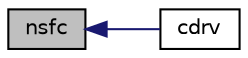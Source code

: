 digraph G
{
  edge [fontname="Helvetica",fontsize="10",labelfontname="Helvetica",labelfontsize="10"];
  node [fontname="Helvetica",fontsize="10",shape=record];
  rankdir=LR;
  Node1 [label="nsfc",height=0.2,width=0.4,color="black", fillcolor="grey75", style="filled" fontcolor="black"];
  Node1 -> Node2 [dir=back,color="midnightblue",fontsize="10",style="solid",fontname="Helvetica"];
  Node2 [label="cdrv",height=0.2,width=0.4,color="black", fillcolor="white", style="filled",URL="$opkda1_8f90.html#a351561dc921e8c0701b60d430cb045d2"];
}
